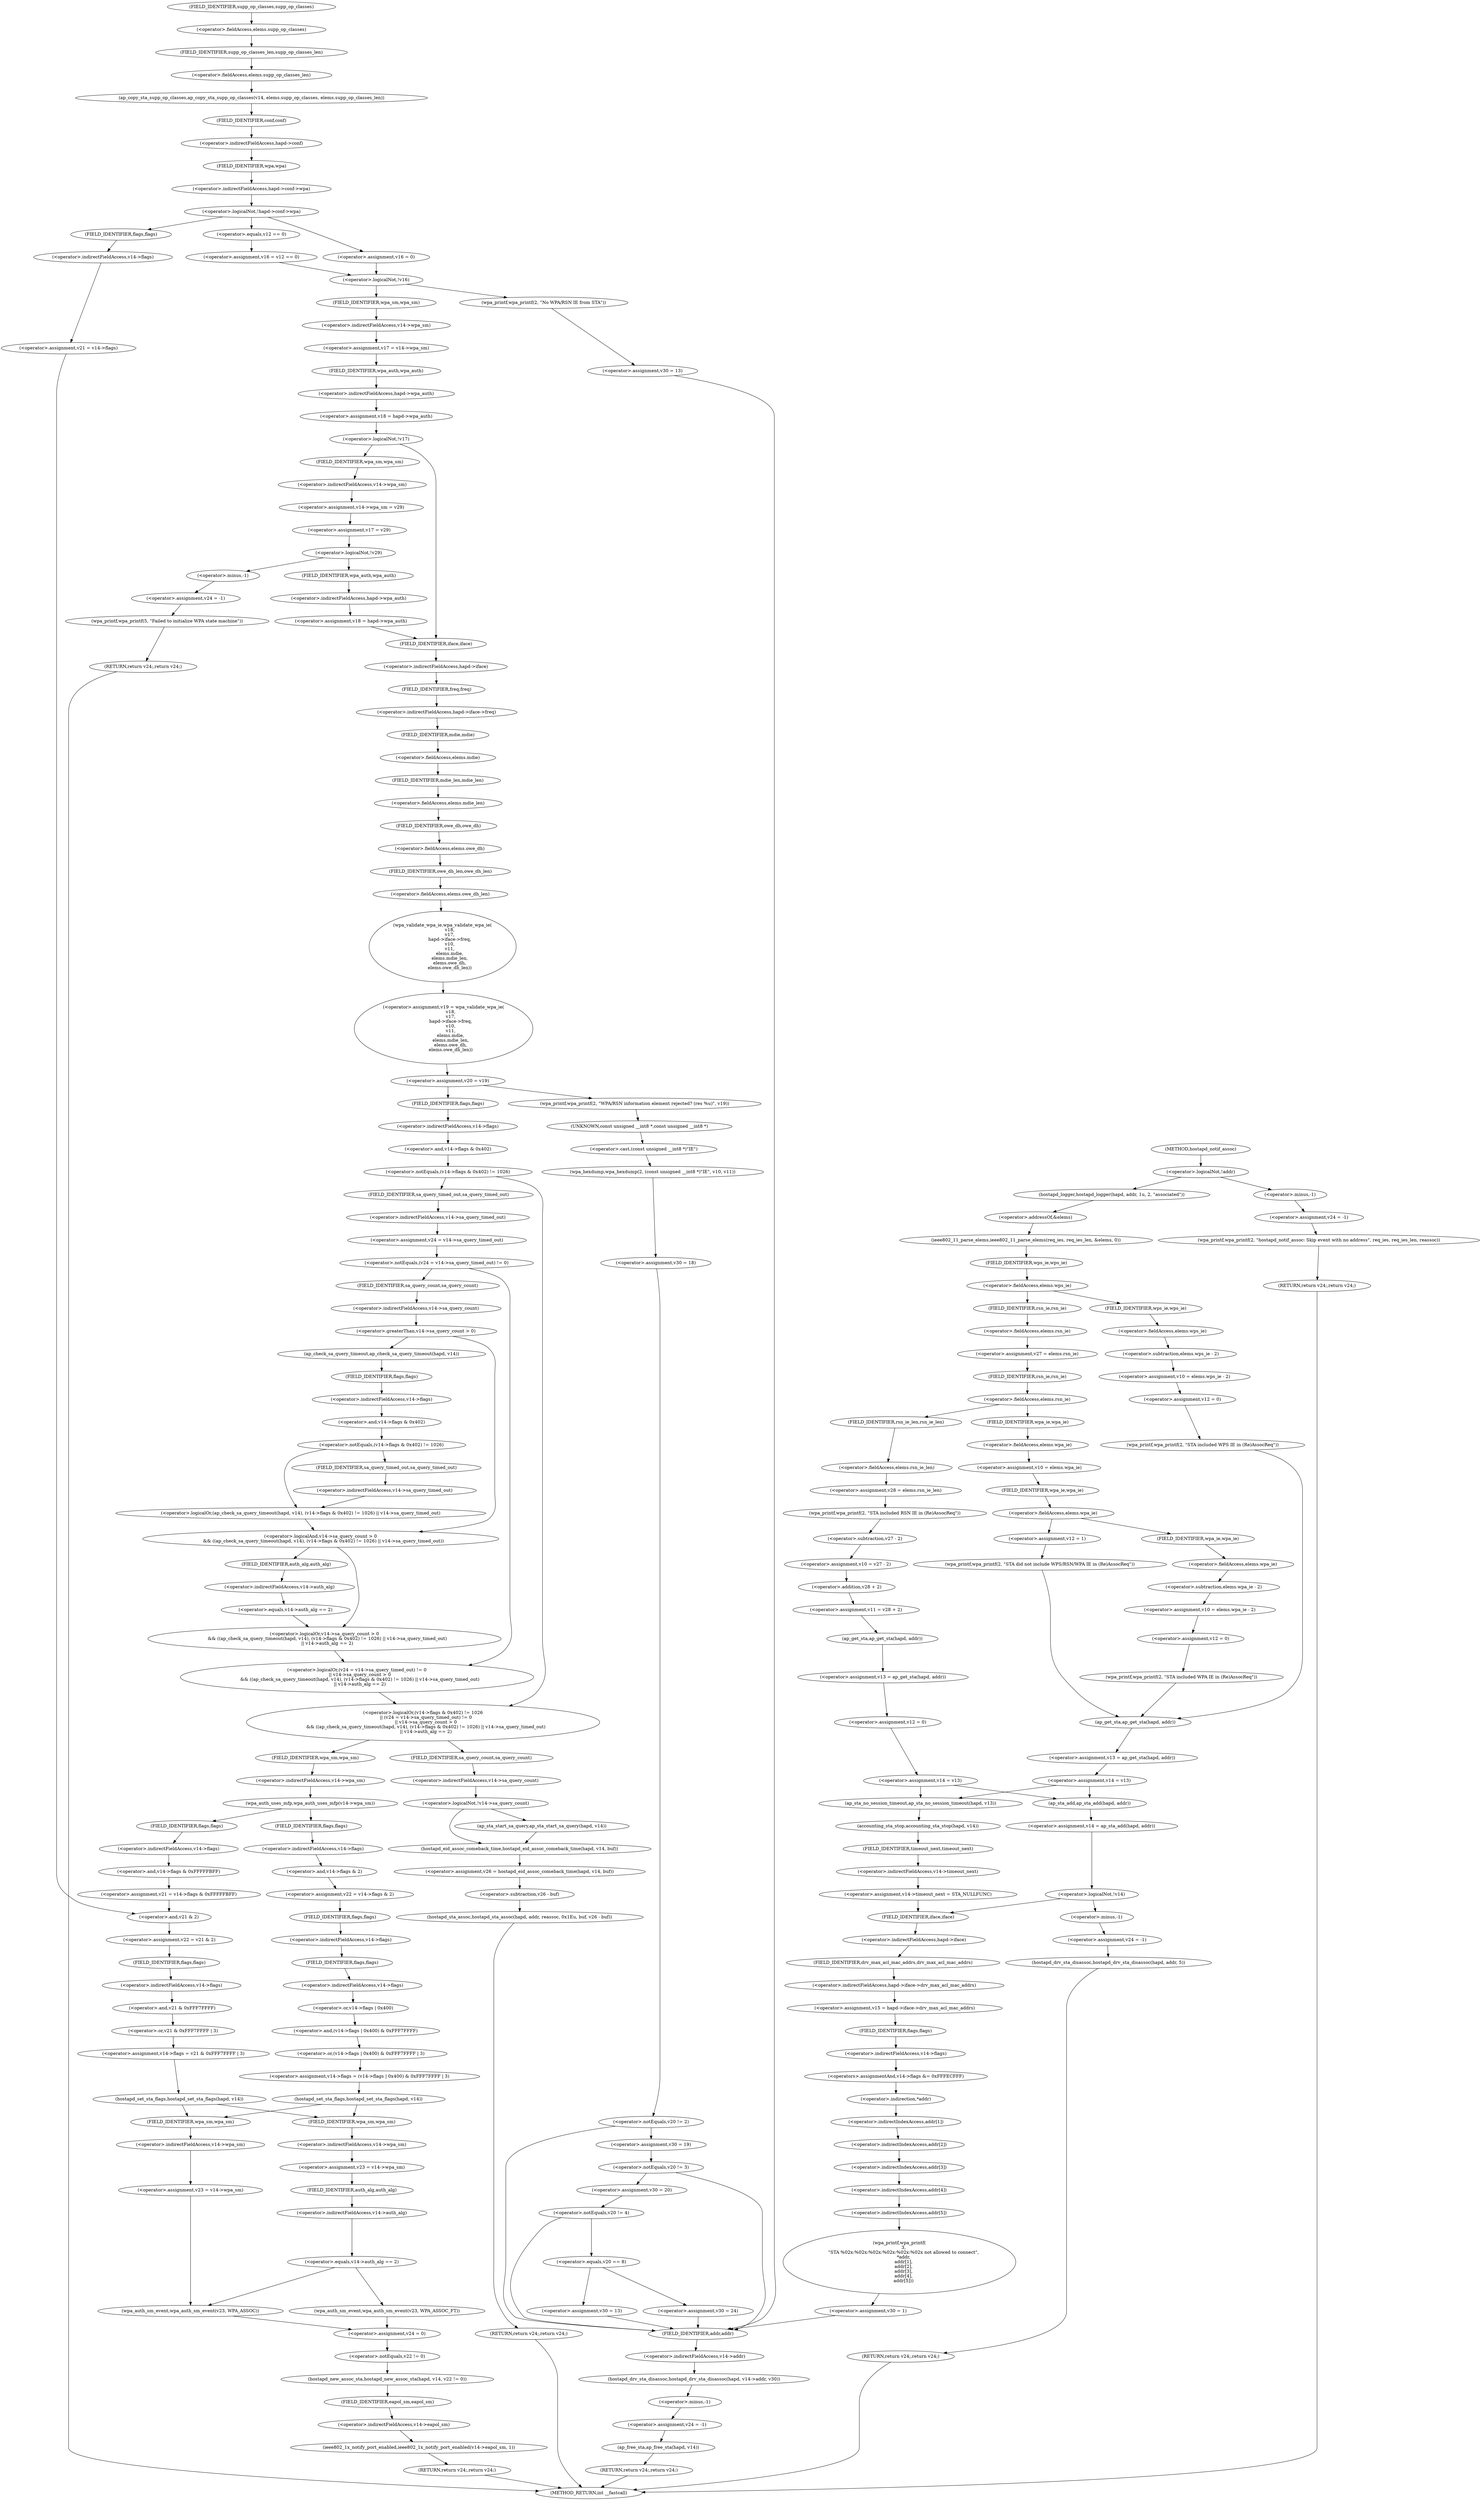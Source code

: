 digraph hostapd_notif_assoc {  
"1000153" [label = "(<operator>.logicalNot,!addr)" ]
"1000156" [label = "(<operator>.assignment,v24 = -1)" ]
"1000158" [label = "(<operator>.minus,-1)" ]
"1000160" [label = "(wpa_printf,wpa_printf(2, \"hostapd_notif_assoc: Skip event with no address\", req_ies, req_ies_len, reassoc))" ]
"1000166" [label = "(RETURN,return v24;,return v24;)" ]
"1000168" [label = "(hostapd_logger,hostapd_logger(hapd, addr, 1u, 2, \"associated\"))" ]
"1000174" [label = "(ieee802_11_parse_elems,ieee802_11_parse_elems(req_ies, req_ies_len, &elems, 0))" ]
"1000177" [label = "(<operator>.addressOf,&elems)" ]
"1000181" [label = "(<operator>.fieldAccess,elems.wps_ie)" ]
"1000183" [label = "(FIELD_IDENTIFIER,wps_ie,wps_ie)" ]
"1000185" [label = "(<operator>.assignment,v10 = elems.wps_ie - 2)" ]
"1000187" [label = "(<operator>.subtraction,elems.wps_ie - 2)" ]
"1000188" [label = "(<operator>.fieldAccess,elems.wps_ie)" ]
"1000190" [label = "(FIELD_IDENTIFIER,wps_ie,wps_ie)" ]
"1000193" [label = "(<operator>.assignment,v12 = 0)" ]
"1000196" [label = "(wpa_printf,wpa_printf(2, \"STA included WPS IE in (Re)AssocReq\"))" ]
"1000201" [label = "(<operator>.assignment,v27 = elems.rsn_ie)" ]
"1000203" [label = "(<operator>.fieldAccess,elems.rsn_ie)" ]
"1000205" [label = "(FIELD_IDENTIFIER,rsn_ie,rsn_ie)" ]
"1000207" [label = "(<operator>.fieldAccess,elems.rsn_ie)" ]
"1000209" [label = "(FIELD_IDENTIFIER,rsn_ie,rsn_ie)" ]
"1000211" [label = "(<operator>.assignment,v28 = elems.rsn_ie_len)" ]
"1000213" [label = "(<operator>.fieldAccess,elems.rsn_ie_len)" ]
"1000215" [label = "(FIELD_IDENTIFIER,rsn_ie_len,rsn_ie_len)" ]
"1000216" [label = "(wpa_printf,wpa_printf(2, \"STA included RSN IE in (Re)AssocReq\"))" ]
"1000219" [label = "(<operator>.assignment,v10 = v27 - 2)" ]
"1000221" [label = "(<operator>.subtraction,v27 - 2)" ]
"1000224" [label = "(<operator>.assignment,v11 = v28 + 2)" ]
"1000226" [label = "(<operator>.addition,v28 + 2)" ]
"1000229" [label = "(<operator>.assignment,v13 = ap_get_sta(hapd, addr))" ]
"1000231" [label = "(ap_get_sta,ap_get_sta(hapd, addr))" ]
"1000234" [label = "(<operator>.assignment,v12 = 0)" ]
"1000237" [label = "(<operator>.assignment,v14 = v13)" ]
"1000244" [label = "(<operator>.assignment,v10 = elems.wpa_ie)" ]
"1000246" [label = "(<operator>.fieldAccess,elems.wpa_ie)" ]
"1000248" [label = "(FIELD_IDENTIFIER,wpa_ie,wpa_ie)" ]
"1000250" [label = "(<operator>.fieldAccess,elems.wpa_ie)" ]
"1000252" [label = "(FIELD_IDENTIFIER,wpa_ie,wpa_ie)" ]
"1000254" [label = "(<operator>.assignment,v10 = elems.wpa_ie - 2)" ]
"1000256" [label = "(<operator>.subtraction,elems.wpa_ie - 2)" ]
"1000257" [label = "(<operator>.fieldAccess,elems.wpa_ie)" ]
"1000259" [label = "(FIELD_IDENTIFIER,wpa_ie,wpa_ie)" ]
"1000262" [label = "(<operator>.assignment,v12 = 0)" ]
"1000265" [label = "(wpa_printf,wpa_printf(2, \"STA included WPA IE in (Re)AssocReq\"))" ]
"1000270" [label = "(<operator>.assignment,v12 = 1)" ]
"1000274" [label = "(wpa_printf,wpa_printf(2, \"STA did not include WPS/RSN/WPA IE in (Re)AssocReq\"))" ]
"1000277" [label = "(<operator>.assignment,v13 = ap_get_sta(hapd, addr))" ]
"1000279" [label = "(ap_get_sta,ap_get_sta(hapd, addr))" ]
"1000282" [label = "(<operator>.assignment,v14 = v13)" ]
"1000289" [label = "(ap_sta_no_session_timeout,ap_sta_no_session_timeout(hapd, v13))" ]
"1000292" [label = "(accounting_sta_stop,accounting_sta_stop(hapd, v14))" ]
"1000295" [label = "(<operator>.assignment,v14->timeout_next = STA_NULLFUNC)" ]
"1000296" [label = "(<operator>.indirectFieldAccess,v14->timeout_next)" ]
"1000298" [label = "(FIELD_IDENTIFIER,timeout_next,timeout_next)" ]
"1000302" [label = "(<operator>.assignment,v14 = ap_sta_add(hapd, addr))" ]
"1000304" [label = "(ap_sta_add,ap_sta_add(hapd, addr))" ]
"1000308" [label = "(<operator>.logicalNot,!v14)" ]
"1000311" [label = "(<operator>.assignment,v24 = -1)" ]
"1000313" [label = "(<operator>.minus,-1)" ]
"1000315" [label = "(hostapd_drv_sta_disassoc,hostapd_drv_sta_disassoc(hapd, addr, 5))" ]
"1000319" [label = "(RETURN,return v24;,return v24;)" ]
"1000322" [label = "(<operator>.assignment,v15 = hapd->iface->drv_max_acl_mac_addrs)" ]
"1000324" [label = "(<operator>.indirectFieldAccess,hapd->iface->drv_max_acl_mac_addrs)" ]
"1000325" [label = "(<operator>.indirectFieldAccess,hapd->iface)" ]
"1000327" [label = "(FIELD_IDENTIFIER,iface,iface)" ]
"1000328" [label = "(FIELD_IDENTIFIER,drv_max_acl_mac_addrs,drv_max_acl_mac_addrs)" ]
"1000329" [label = "(<operators>.assignmentAnd,v14->flags &= 0xFFFECFFF)" ]
"1000330" [label = "(<operator>.indirectFieldAccess,v14->flags)" ]
"1000332" [label = "(FIELD_IDENTIFIER,flags,flags)" ]
"1000335" [label = "(wpa_printf,wpa_printf(\n      3,\n      \"STA %02x:%02x:%02x:%02x:%02x:%02x not allowed to connect\",\n      *addr,\n      addr[1],\n      addr[2],\n      addr[3],\n      addr[4],\n      addr[5]))" ]
"1000338" [label = "(<operator>.indirection,*addr)" ]
"1000340" [label = "(<operator>.indirectIndexAccess,addr[1])" ]
"1000343" [label = "(<operator>.indirectIndexAccess,addr[2])" ]
"1000346" [label = "(<operator>.indirectIndexAccess,addr[3])" ]
"1000349" [label = "(<operator>.indirectIndexAccess,addr[4])" ]
"1000352" [label = "(<operator>.indirectIndexAccess,addr[5])" ]
"1000355" [label = "(<operator>.assignment,v30 = 1)" ]
"1000359" [label = "(ap_copy_sta_supp_op_classes,ap_copy_sta_supp_op_classes(v14, elems.supp_op_classes, elems.supp_op_classes_len))" ]
"1000361" [label = "(<operator>.fieldAccess,elems.supp_op_classes)" ]
"1000363" [label = "(FIELD_IDENTIFIER,supp_op_classes,supp_op_classes)" ]
"1000364" [label = "(<operator>.fieldAccess,elems.supp_op_classes_len)" ]
"1000366" [label = "(FIELD_IDENTIFIER,supp_op_classes_len,supp_op_classes_len)" ]
"1000368" [label = "(<operator>.logicalNot,!hapd->conf->wpa)" ]
"1000369" [label = "(<operator>.indirectFieldAccess,hapd->conf->wpa)" ]
"1000370" [label = "(<operator>.indirectFieldAccess,hapd->conf)" ]
"1000372" [label = "(FIELD_IDENTIFIER,conf,conf)" ]
"1000373" [label = "(FIELD_IDENTIFIER,wpa,wpa)" ]
"1000375" [label = "(<operator>.assignment,v21 = v14->flags)" ]
"1000377" [label = "(<operator>.indirectFieldAccess,v14->flags)" ]
"1000379" [label = "(FIELD_IDENTIFIER,flags,flags)" ]
"1000383" [label = "(<operator>.assignment,v16 = v12 == 0)" ]
"1000385" [label = "(<operator>.equals,v12 == 0)" ]
"1000389" [label = "(<operator>.assignment,v16 = 0)" ]
"1000393" [label = "(<operator>.logicalNot,!v16)" ]
"1000396" [label = "(wpa_printf,wpa_printf(2, \"No WPA/RSN IE from STA\"))" ]
"1000399" [label = "(<operator>.assignment,v30 = 13)" ]
"1000403" [label = "(hostapd_drv_sta_disassoc,hostapd_drv_sta_disassoc(hapd, v14->addr, v30))" ]
"1000405" [label = "(<operator>.indirectFieldAccess,v14->addr)" ]
"1000407" [label = "(FIELD_IDENTIFIER,addr,addr)" ]
"1000409" [label = "(<operator>.assignment,v24 = -1)" ]
"1000411" [label = "(<operator>.minus,-1)" ]
"1000413" [label = "(ap_free_sta,ap_free_sta(hapd, v14))" ]
"1000416" [label = "(RETURN,return v24;,return v24;)" ]
"1000418" [label = "(<operator>.assignment,v17 = v14->wpa_sm)" ]
"1000420" [label = "(<operator>.indirectFieldAccess,v14->wpa_sm)" ]
"1000422" [label = "(FIELD_IDENTIFIER,wpa_sm,wpa_sm)" ]
"1000423" [label = "(<operator>.assignment,v18 = hapd->wpa_auth)" ]
"1000425" [label = "(<operator>.indirectFieldAccess,hapd->wpa_auth)" ]
"1000427" [label = "(FIELD_IDENTIFIER,wpa_auth,wpa_auth)" ]
"1000429" [label = "(<operator>.logicalNot,!v17)" ]
"1000432" [label = "(<operator>.assignment,v14->wpa_sm = v29)" ]
"1000433" [label = "(<operator>.indirectFieldAccess,v14->wpa_sm)" ]
"1000435" [label = "(FIELD_IDENTIFIER,wpa_sm,wpa_sm)" ]
"1000437" [label = "(<operator>.assignment,v17 = v29)" ]
"1000441" [label = "(<operator>.logicalNot,!v29)" ]
"1000444" [label = "(<operator>.assignment,v24 = -1)" ]
"1000446" [label = "(<operator>.minus,-1)" ]
"1000448" [label = "(wpa_printf,wpa_printf(5, \"Failed to initialize WPA state machine\"))" ]
"1000451" [label = "(RETURN,return v24;,return v24;)" ]
"1000453" [label = "(<operator>.assignment,v18 = hapd->wpa_auth)" ]
"1000455" [label = "(<operator>.indirectFieldAccess,hapd->wpa_auth)" ]
"1000457" [label = "(FIELD_IDENTIFIER,wpa_auth,wpa_auth)" ]
"1000458" [label = "(<operator>.assignment,v19 = wpa_validate_wpa_ie(\n          v18,\n          v17,\n          hapd->iface->freq,\n          v10,\n          v11,\n          elems.mdie,\n          elems.mdie_len,\n          elems.owe_dh,\n          elems.owe_dh_len))" ]
"1000460" [label = "(wpa_validate_wpa_ie,wpa_validate_wpa_ie(\n          v18,\n          v17,\n          hapd->iface->freq,\n          v10,\n          v11,\n          elems.mdie,\n          elems.mdie_len,\n          elems.owe_dh,\n          elems.owe_dh_len))" ]
"1000463" [label = "(<operator>.indirectFieldAccess,hapd->iface->freq)" ]
"1000464" [label = "(<operator>.indirectFieldAccess,hapd->iface)" ]
"1000466" [label = "(FIELD_IDENTIFIER,iface,iface)" ]
"1000467" [label = "(FIELD_IDENTIFIER,freq,freq)" ]
"1000470" [label = "(<operator>.fieldAccess,elems.mdie)" ]
"1000472" [label = "(FIELD_IDENTIFIER,mdie,mdie)" ]
"1000473" [label = "(<operator>.fieldAccess,elems.mdie_len)" ]
"1000475" [label = "(FIELD_IDENTIFIER,mdie_len,mdie_len)" ]
"1000476" [label = "(<operator>.fieldAccess,elems.owe_dh)" ]
"1000478" [label = "(FIELD_IDENTIFIER,owe_dh,owe_dh)" ]
"1000479" [label = "(<operator>.fieldAccess,elems.owe_dh_len)" ]
"1000481" [label = "(FIELD_IDENTIFIER,owe_dh_len,owe_dh_len)" ]
"1000482" [label = "(<operator>.assignment,v20 = v19)" ]
"1000488" [label = "(wpa_printf,wpa_printf(2, \"WPA/RSN information element rejected? (res %u)\", v19))" ]
"1000492" [label = "(wpa_hexdump,wpa_hexdump(2, (const unsigned __int8 *)\"IE\", v10, v11))" ]
"1000494" [label = "(<operator>.cast,(const unsigned __int8 *)\"IE\")" ]
"1000495" [label = "(UNKNOWN,const unsigned __int8 *,const unsigned __int8 *)" ]
"1000499" [label = "(<operator>.assignment,v30 = 18)" ]
"1000503" [label = "(<operator>.notEquals,v20 != 2)" ]
"1000507" [label = "(<operator>.assignment,v30 = 19)" ]
"1000511" [label = "(<operator>.notEquals,v20 != 3)" ]
"1000515" [label = "(<operator>.assignment,v30 = 20)" ]
"1000519" [label = "(<operator>.notEquals,v20 != 4)" ]
"1000524" [label = "(<operator>.equals,v20 == 8)" ]
"1000527" [label = "(<operator>.assignment,v30 = 24)" ]
"1000531" [label = "(<operator>.assignment,v30 = 13)" ]
"1000536" [label = "(<operator>.logicalOr,(v14->flags & 0x402) != 1026\n    || (v24 = v14->sa_query_timed_out) != 0\n    || v14->sa_query_count > 0\n    && ((ap_check_sa_query_timeout(hapd, v14), (v14->flags & 0x402) != 1026) || v14->sa_query_timed_out)\n    || v14->auth_alg == 2)" ]
"1000537" [label = "(<operator>.notEquals,(v14->flags & 0x402) != 1026)" ]
"1000538" [label = "(<operator>.and,v14->flags & 0x402)" ]
"1000539" [label = "(<operator>.indirectFieldAccess,v14->flags)" ]
"1000541" [label = "(FIELD_IDENTIFIER,flags,flags)" ]
"1000544" [label = "(<operator>.logicalOr,(v24 = v14->sa_query_timed_out) != 0\n    || v14->sa_query_count > 0\n    && ((ap_check_sa_query_timeout(hapd, v14), (v14->flags & 0x402) != 1026) || v14->sa_query_timed_out)\n    || v14->auth_alg == 2)" ]
"1000545" [label = "(<operator>.notEquals,(v24 = v14->sa_query_timed_out) != 0)" ]
"1000546" [label = "(<operator>.assignment,v24 = v14->sa_query_timed_out)" ]
"1000548" [label = "(<operator>.indirectFieldAccess,v14->sa_query_timed_out)" ]
"1000550" [label = "(FIELD_IDENTIFIER,sa_query_timed_out,sa_query_timed_out)" ]
"1000552" [label = "(<operator>.logicalOr,v14->sa_query_count > 0\n    && ((ap_check_sa_query_timeout(hapd, v14), (v14->flags & 0x402) != 1026) || v14->sa_query_timed_out)\n    || v14->auth_alg == 2)" ]
"1000553" [label = "(<operator>.logicalAnd,v14->sa_query_count > 0\n    && ((ap_check_sa_query_timeout(hapd, v14), (v14->flags & 0x402) != 1026) || v14->sa_query_timed_out))" ]
"1000554" [label = "(<operator>.greaterThan,v14->sa_query_count > 0)" ]
"1000555" [label = "(<operator>.indirectFieldAccess,v14->sa_query_count)" ]
"1000557" [label = "(FIELD_IDENTIFIER,sa_query_count,sa_query_count)" ]
"1000559" [label = "(<operator>.logicalOr,(ap_check_sa_query_timeout(hapd, v14), (v14->flags & 0x402) != 1026) || v14->sa_query_timed_out)" ]
"1000561" [label = "(ap_check_sa_query_timeout,ap_check_sa_query_timeout(hapd, v14))" ]
"1000564" [label = "(<operator>.notEquals,(v14->flags & 0x402) != 1026)" ]
"1000565" [label = "(<operator>.and,v14->flags & 0x402)" ]
"1000566" [label = "(<operator>.indirectFieldAccess,v14->flags)" ]
"1000568" [label = "(FIELD_IDENTIFIER,flags,flags)" ]
"1000571" [label = "(<operator>.indirectFieldAccess,v14->sa_query_timed_out)" ]
"1000573" [label = "(FIELD_IDENTIFIER,sa_query_timed_out,sa_query_timed_out)" ]
"1000574" [label = "(<operator>.equals,v14->auth_alg == 2)" ]
"1000575" [label = "(<operator>.indirectFieldAccess,v14->auth_alg)" ]
"1000577" [label = "(FIELD_IDENTIFIER,auth_alg,auth_alg)" ]
"1000581" [label = "(wpa_auth_uses_mfp,wpa_auth_uses_mfp(v14->wpa_sm))" ]
"1000582" [label = "(<operator>.indirectFieldAccess,v14->wpa_sm)" ]
"1000584" [label = "(FIELD_IDENTIFIER,wpa_sm,wpa_sm)" ]
"1000586" [label = "(<operator>.assignment,v22 = v14->flags & 2)" ]
"1000588" [label = "(<operator>.and,v14->flags & 2)" ]
"1000589" [label = "(<operator>.indirectFieldAccess,v14->flags)" ]
"1000591" [label = "(FIELD_IDENTIFIER,flags,flags)" ]
"1000593" [label = "(<operator>.assignment,v14->flags = (v14->flags | 0x400) & 0xFFF7FFFF | 3)" ]
"1000594" [label = "(<operator>.indirectFieldAccess,v14->flags)" ]
"1000596" [label = "(FIELD_IDENTIFIER,flags,flags)" ]
"1000597" [label = "(<operator>.or,(v14->flags | 0x400) & 0xFFF7FFFF | 3)" ]
"1000598" [label = "(<operator>.and,(v14->flags | 0x400) & 0xFFF7FFFF)" ]
"1000599" [label = "(<operator>.or,v14->flags | 0x400)" ]
"1000600" [label = "(<operator>.indirectFieldAccess,v14->flags)" ]
"1000602" [label = "(FIELD_IDENTIFIER,flags,flags)" ]
"1000606" [label = "(hostapd_set_sta_flags,hostapd_set_sta_flags(hapd, v14))" ]
"1000613" [label = "(<operator>.assignment,v23 = v14->wpa_sm)" ]
"1000615" [label = "(<operator>.indirectFieldAccess,v14->wpa_sm)" ]
"1000617" [label = "(FIELD_IDENTIFIER,wpa_sm,wpa_sm)" ]
"1000619" [label = "(<operator>.equals,v14->auth_alg == 2)" ]
"1000620" [label = "(<operator>.indirectFieldAccess,v14->auth_alg)" ]
"1000622" [label = "(FIELD_IDENTIFIER,auth_alg,auth_alg)" ]
"1000625" [label = "(wpa_auth_sm_event,wpa_auth_sm_event(v23, WPA_ASSOC_FT))" ]
"1000630" [label = "(wpa_auth_sm_event,wpa_auth_sm_event(v23, WPA_ASSOC))" ]
"1000634" [label = "(<operator>.assignment,v24 = 0)" ]
"1000637" [label = "(hostapd_new_assoc_sta,hostapd_new_assoc_sta(hapd, v14, v22 != 0))" ]
"1000640" [label = "(<operator>.notEquals,v22 != 0)" ]
"1000643" [label = "(ieee802_1x_notify_port_enabled,ieee802_1x_notify_port_enabled(v14->eapol_sm, 1))" ]
"1000644" [label = "(<operator>.indirectFieldAccess,v14->eapol_sm)" ]
"1000646" [label = "(FIELD_IDENTIFIER,eapol_sm,eapol_sm)" ]
"1000648" [label = "(RETURN,return v24;,return v24;)" ]
"1000651" [label = "(<operator>.assignment,v23 = v14->wpa_sm)" ]
"1000653" [label = "(<operator>.indirectFieldAccess,v14->wpa_sm)" ]
"1000655" [label = "(FIELD_IDENTIFIER,wpa_sm,wpa_sm)" ]
"1000657" [label = "(<operator>.assignment,v21 = v14->flags & 0xFFFFFBFF)" ]
"1000659" [label = "(<operator>.and,v14->flags & 0xFFFFFBFF)" ]
"1000660" [label = "(<operator>.indirectFieldAccess,v14->flags)" ]
"1000662" [label = "(FIELD_IDENTIFIER,flags,flags)" ]
"1000665" [label = "(<operator>.assignment,v22 = v21 & 2)" ]
"1000667" [label = "(<operator>.and,v21 & 2)" ]
"1000670" [label = "(<operator>.assignment,v14->flags = v21 & 0xFFF7FFFF | 3)" ]
"1000671" [label = "(<operator>.indirectFieldAccess,v14->flags)" ]
"1000673" [label = "(FIELD_IDENTIFIER,flags,flags)" ]
"1000674" [label = "(<operator>.or,v21 & 0xFFF7FFFF | 3)" ]
"1000675" [label = "(<operator>.and,v21 & 0xFFF7FFFF)" ]
"1000679" [label = "(hostapd_set_sta_flags,hostapd_set_sta_flags(hapd, v14))" ]
"1000687" [label = "(<operator>.logicalNot,!v14->sa_query_count)" ]
"1000688" [label = "(<operator>.indirectFieldAccess,v14->sa_query_count)" ]
"1000690" [label = "(FIELD_IDENTIFIER,sa_query_count,sa_query_count)" ]
"1000691" [label = "(ap_sta_start_sa_query,ap_sta_start_sa_query(hapd, v14))" ]
"1000694" [label = "(<operator>.assignment,v26 = hostapd_eid_assoc_comeback_time(hapd, v14, buf))" ]
"1000696" [label = "(hostapd_eid_assoc_comeback_time,hostapd_eid_assoc_comeback_time(hapd, v14, buf))" ]
"1000700" [label = "(hostapd_sta_assoc,hostapd_sta_assoc(hapd, addr, reassoc, 0x1Eu, buf, v26 - buf))" ]
"1000706" [label = "(<operator>.subtraction,v26 - buf)" ]
"1000709" [label = "(RETURN,return v24;,return v24;)" ]
"1000123" [label = "(METHOD,hostapd_notif_assoc)" ]
"1000711" [label = "(METHOD_RETURN,int __fastcall)" ]
  "1000153" -> "1000158" 
  "1000153" -> "1000168" 
  "1000156" -> "1000160" 
  "1000158" -> "1000156" 
  "1000160" -> "1000166" 
  "1000166" -> "1000711" 
  "1000168" -> "1000177" 
  "1000174" -> "1000183" 
  "1000177" -> "1000174" 
  "1000181" -> "1000190" 
  "1000181" -> "1000205" 
  "1000183" -> "1000181" 
  "1000185" -> "1000193" 
  "1000187" -> "1000185" 
  "1000188" -> "1000187" 
  "1000190" -> "1000188" 
  "1000193" -> "1000196" 
  "1000196" -> "1000279" 
  "1000201" -> "1000209" 
  "1000203" -> "1000201" 
  "1000205" -> "1000203" 
  "1000207" -> "1000215" 
  "1000207" -> "1000248" 
  "1000209" -> "1000207" 
  "1000211" -> "1000216" 
  "1000213" -> "1000211" 
  "1000215" -> "1000213" 
  "1000216" -> "1000221" 
  "1000219" -> "1000226" 
  "1000221" -> "1000219" 
  "1000224" -> "1000231" 
  "1000226" -> "1000224" 
  "1000229" -> "1000234" 
  "1000231" -> "1000229" 
  "1000234" -> "1000237" 
  "1000237" -> "1000289" 
  "1000237" -> "1000304" 
  "1000244" -> "1000252" 
  "1000246" -> "1000244" 
  "1000248" -> "1000246" 
  "1000250" -> "1000259" 
  "1000250" -> "1000270" 
  "1000252" -> "1000250" 
  "1000254" -> "1000262" 
  "1000256" -> "1000254" 
  "1000257" -> "1000256" 
  "1000259" -> "1000257" 
  "1000262" -> "1000265" 
  "1000265" -> "1000279" 
  "1000270" -> "1000274" 
  "1000274" -> "1000279" 
  "1000277" -> "1000282" 
  "1000279" -> "1000277" 
  "1000282" -> "1000289" 
  "1000282" -> "1000304" 
  "1000289" -> "1000292" 
  "1000292" -> "1000298" 
  "1000295" -> "1000327" 
  "1000296" -> "1000295" 
  "1000298" -> "1000296" 
  "1000302" -> "1000308" 
  "1000304" -> "1000302" 
  "1000308" -> "1000313" 
  "1000308" -> "1000327" 
  "1000311" -> "1000315" 
  "1000313" -> "1000311" 
  "1000315" -> "1000319" 
  "1000319" -> "1000711" 
  "1000322" -> "1000332" 
  "1000324" -> "1000322" 
  "1000325" -> "1000328" 
  "1000327" -> "1000325" 
  "1000328" -> "1000324" 
  "1000329" -> "1000338" 
  "1000330" -> "1000329" 
  "1000332" -> "1000330" 
  "1000335" -> "1000355" 
  "1000338" -> "1000340" 
  "1000340" -> "1000343" 
  "1000343" -> "1000346" 
  "1000346" -> "1000349" 
  "1000349" -> "1000352" 
  "1000352" -> "1000335" 
  "1000355" -> "1000407" 
  "1000359" -> "1000372" 
  "1000361" -> "1000366" 
  "1000363" -> "1000361" 
  "1000364" -> "1000359" 
  "1000366" -> "1000364" 
  "1000368" -> "1000379" 
  "1000368" -> "1000385" 
  "1000368" -> "1000389" 
  "1000369" -> "1000368" 
  "1000370" -> "1000373" 
  "1000372" -> "1000370" 
  "1000373" -> "1000369" 
  "1000375" -> "1000667" 
  "1000377" -> "1000375" 
  "1000379" -> "1000377" 
  "1000383" -> "1000393" 
  "1000385" -> "1000383" 
  "1000389" -> "1000393" 
  "1000393" -> "1000396" 
  "1000393" -> "1000422" 
  "1000396" -> "1000399" 
  "1000399" -> "1000407" 
  "1000403" -> "1000411" 
  "1000405" -> "1000403" 
  "1000407" -> "1000405" 
  "1000409" -> "1000413" 
  "1000411" -> "1000409" 
  "1000413" -> "1000416" 
  "1000416" -> "1000711" 
  "1000418" -> "1000427" 
  "1000420" -> "1000418" 
  "1000422" -> "1000420" 
  "1000423" -> "1000429" 
  "1000425" -> "1000423" 
  "1000427" -> "1000425" 
  "1000429" -> "1000435" 
  "1000429" -> "1000466" 
  "1000432" -> "1000437" 
  "1000433" -> "1000432" 
  "1000435" -> "1000433" 
  "1000437" -> "1000441" 
  "1000441" -> "1000446" 
  "1000441" -> "1000457" 
  "1000444" -> "1000448" 
  "1000446" -> "1000444" 
  "1000448" -> "1000451" 
  "1000451" -> "1000711" 
  "1000453" -> "1000466" 
  "1000455" -> "1000453" 
  "1000457" -> "1000455" 
  "1000458" -> "1000482" 
  "1000460" -> "1000458" 
  "1000463" -> "1000472" 
  "1000464" -> "1000467" 
  "1000466" -> "1000464" 
  "1000467" -> "1000463" 
  "1000470" -> "1000475" 
  "1000472" -> "1000470" 
  "1000473" -> "1000478" 
  "1000475" -> "1000473" 
  "1000476" -> "1000481" 
  "1000478" -> "1000476" 
  "1000479" -> "1000460" 
  "1000481" -> "1000479" 
  "1000482" -> "1000488" 
  "1000482" -> "1000541" 
  "1000488" -> "1000495" 
  "1000492" -> "1000499" 
  "1000494" -> "1000492" 
  "1000495" -> "1000494" 
  "1000499" -> "1000503" 
  "1000503" -> "1000507" 
  "1000503" -> "1000407" 
  "1000507" -> "1000511" 
  "1000511" -> "1000515" 
  "1000511" -> "1000407" 
  "1000515" -> "1000519" 
  "1000519" -> "1000524" 
  "1000519" -> "1000407" 
  "1000524" -> "1000527" 
  "1000524" -> "1000531" 
  "1000527" -> "1000407" 
  "1000531" -> "1000407" 
  "1000536" -> "1000584" 
  "1000536" -> "1000690" 
  "1000537" -> "1000536" 
  "1000537" -> "1000550" 
  "1000538" -> "1000537" 
  "1000539" -> "1000538" 
  "1000541" -> "1000539" 
  "1000544" -> "1000536" 
  "1000545" -> "1000544" 
  "1000545" -> "1000557" 
  "1000546" -> "1000545" 
  "1000548" -> "1000546" 
  "1000550" -> "1000548" 
  "1000552" -> "1000544" 
  "1000553" -> "1000552" 
  "1000553" -> "1000577" 
  "1000554" -> "1000553" 
  "1000554" -> "1000561" 
  "1000555" -> "1000554" 
  "1000557" -> "1000555" 
  "1000559" -> "1000553" 
  "1000561" -> "1000568" 
  "1000564" -> "1000559" 
  "1000564" -> "1000573" 
  "1000565" -> "1000564" 
  "1000566" -> "1000565" 
  "1000568" -> "1000566" 
  "1000571" -> "1000559" 
  "1000573" -> "1000571" 
  "1000574" -> "1000552" 
  "1000575" -> "1000574" 
  "1000577" -> "1000575" 
  "1000581" -> "1000591" 
  "1000581" -> "1000662" 
  "1000582" -> "1000581" 
  "1000584" -> "1000582" 
  "1000586" -> "1000596" 
  "1000588" -> "1000586" 
  "1000589" -> "1000588" 
  "1000591" -> "1000589" 
  "1000593" -> "1000606" 
  "1000594" -> "1000602" 
  "1000596" -> "1000594" 
  "1000597" -> "1000593" 
  "1000598" -> "1000597" 
  "1000599" -> "1000598" 
  "1000600" -> "1000599" 
  "1000602" -> "1000600" 
  "1000606" -> "1000617" 
  "1000606" -> "1000655" 
  "1000613" -> "1000622" 
  "1000615" -> "1000613" 
  "1000617" -> "1000615" 
  "1000619" -> "1000625" 
  "1000619" -> "1000630" 
  "1000620" -> "1000619" 
  "1000622" -> "1000620" 
  "1000625" -> "1000634" 
  "1000630" -> "1000634" 
  "1000634" -> "1000640" 
  "1000637" -> "1000646" 
  "1000640" -> "1000637" 
  "1000643" -> "1000648" 
  "1000644" -> "1000643" 
  "1000646" -> "1000644" 
  "1000648" -> "1000711" 
  "1000651" -> "1000630" 
  "1000653" -> "1000651" 
  "1000655" -> "1000653" 
  "1000657" -> "1000667" 
  "1000659" -> "1000657" 
  "1000660" -> "1000659" 
  "1000662" -> "1000660" 
  "1000665" -> "1000673" 
  "1000667" -> "1000665" 
  "1000670" -> "1000679" 
  "1000671" -> "1000675" 
  "1000673" -> "1000671" 
  "1000674" -> "1000670" 
  "1000675" -> "1000674" 
  "1000679" -> "1000617" 
  "1000679" -> "1000655" 
  "1000687" -> "1000691" 
  "1000687" -> "1000696" 
  "1000688" -> "1000687" 
  "1000690" -> "1000688" 
  "1000691" -> "1000696" 
  "1000694" -> "1000706" 
  "1000696" -> "1000694" 
  "1000700" -> "1000709" 
  "1000706" -> "1000700" 
  "1000709" -> "1000711" 
  "1000123" -> "1000153" 
}
